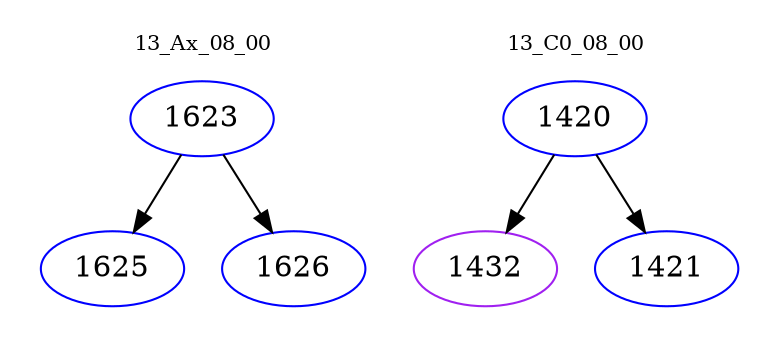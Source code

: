 digraph{
subgraph cluster_0 {
color = white
label = "13_Ax_08_00";
fontsize=10;
T0_1623 [label="1623", color="blue"]
T0_1623 -> T0_1625 [color="black"]
T0_1625 [label="1625", color="blue"]
T0_1623 -> T0_1626 [color="black"]
T0_1626 [label="1626", color="blue"]
}
subgraph cluster_1 {
color = white
label = "13_C0_08_00";
fontsize=10;
T1_1420 [label="1420", color="blue"]
T1_1420 -> T1_1432 [color="black"]
T1_1432 [label="1432", color="purple"]
T1_1420 -> T1_1421 [color="black"]
T1_1421 [label="1421", color="blue"]
}
}
